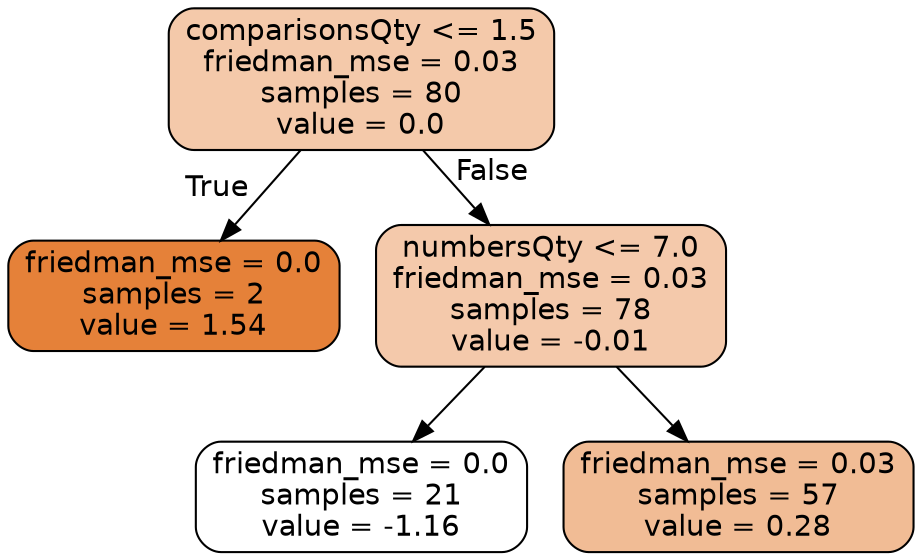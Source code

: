 digraph Tree {
node [shape=box, style="filled, rounded", color="black", fontname="helvetica"] ;
edge [fontname="helvetica"] ;
0 [label="comparisonsQty <= 1.5\nfriedman_mse = 0.03\nsamples = 80\nvalue = 0.0", fillcolor="#f4c9aa"] ;
1 [label="friedman_mse = 0.0\nsamples = 2\nvalue = 1.54", fillcolor="#e58139"] ;
0 -> 1 [labeldistance=2.5, labelangle=45, headlabel="True"] ;
2 [label="numbersQty <= 7.0\nfriedman_mse = 0.03\nsamples = 78\nvalue = -0.01", fillcolor="#f4c9ab"] ;
0 -> 2 [labeldistance=2.5, labelangle=-45, headlabel="False"] ;
3 [label="friedman_mse = 0.0\nsamples = 21\nvalue = -1.16", fillcolor="#ffffff"] ;
2 -> 3 ;
4 [label="friedman_mse = 0.03\nsamples = 57\nvalue = 0.28", fillcolor="#f1bc95"] ;
2 -> 4 ;
}